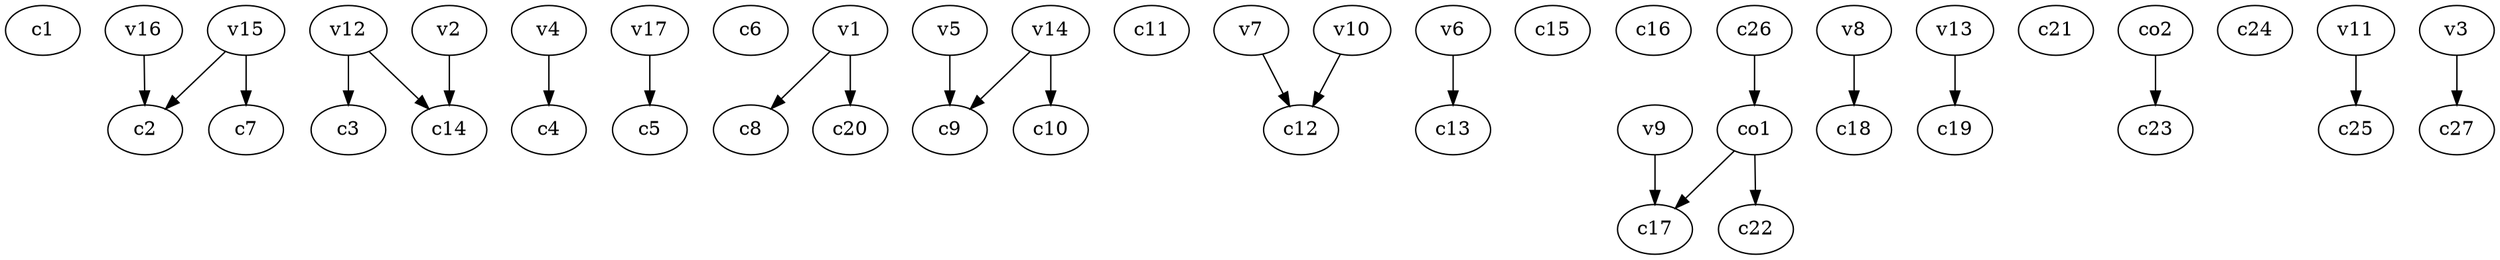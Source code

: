 strict digraph  {
c1;
c2;
c3;
c4;
c5;
c6;
c7;
c8;
c9;
c10;
c11;
c12;
c13;
c14;
c15;
c16;
c17;
c18;
c19;
c20;
c21;
c22;
c23;
c24;
c25;
c26;
c27;
v1;
v2;
v3;
v4;
v5;
v6;
v7;
v8;
v9;
v10;
v11;
v12;
v13;
v14;
v15;
v16;
v17;
co1;
co2;
c26 -> co1  [weight=1];
v1 -> c8  [weight=1];
v1 -> c20  [weight=1];
v2 -> c14  [weight=1];
v3 -> c27  [weight=1];
v4 -> c4  [weight=1];
v5 -> c9  [weight=1];
v6 -> c13  [weight=1];
v7 -> c12  [weight=1];
v8 -> c18  [weight=1];
v9 -> c17  [weight=1];
v10 -> c12  [weight=1];
v11 -> c25  [weight=1];
v12 -> c14  [weight=1];
v12 -> c3  [weight=1];
v13 -> c19  [weight=1];
v14 -> c9  [weight=1];
v14 -> c10  [weight=1];
v15 -> c2  [weight=1];
v15 -> c7  [weight=1];
v16 -> c2  [weight=1];
v17 -> c5  [weight=1];
co1 -> c22  [weight=1];
co1 -> c17  [weight=1];
co2 -> c23  [weight=1];
}
